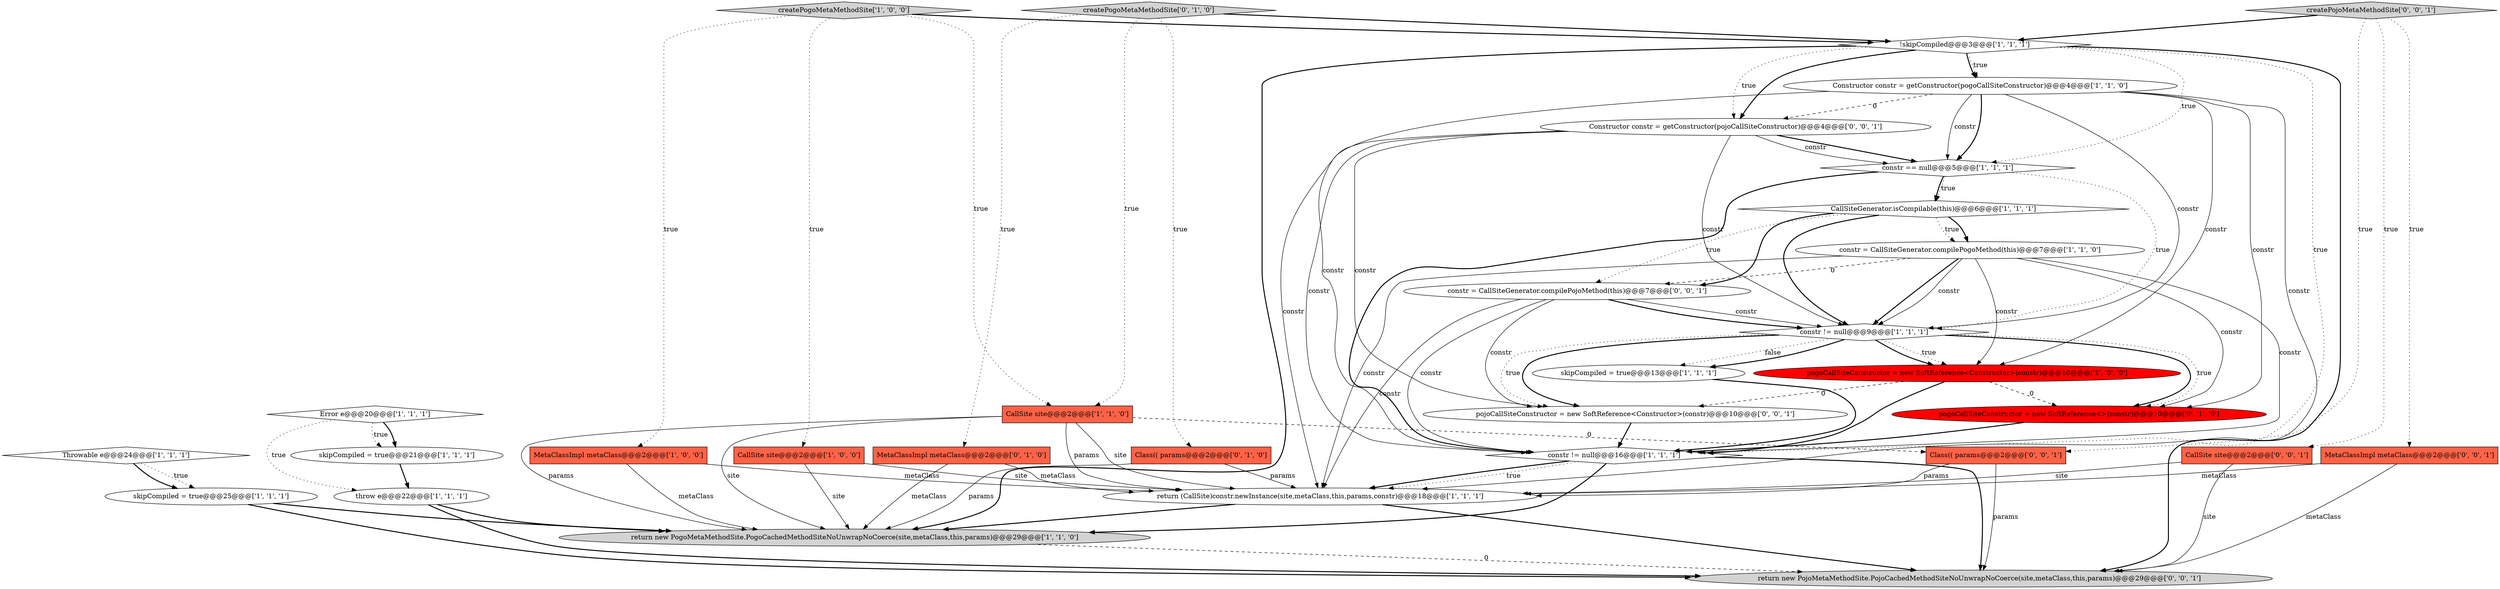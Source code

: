 digraph {
8 [style = filled, label = "constr == null@@@5@@@['1', '1', '1']", fillcolor = white, shape = diamond image = "AAA0AAABBB1BBB"];
17 [style = filled, label = "return (CallSite)constr.newInstance(site,metaClass,this,params,constr)@@@18@@@['1', '1', '1']", fillcolor = white, shape = ellipse image = "AAA0AAABBB1BBB"];
1 [style = filled, label = "createPogoMetaMethodSite['1', '0', '0']", fillcolor = lightgray, shape = diamond image = "AAA0AAABBB1BBB"];
23 [style = filled, label = "createPogoMetaMethodSite['0', '1', '0']", fillcolor = lightgray, shape = diamond image = "AAA0AAABBB2BBB"];
31 [style = filled, label = "Class(( params@@@2@@@['0', '0', '1']", fillcolor = tomato, shape = box image = "AAA0AAABBB3BBB"];
21 [style = filled, label = "MetaClassImpl metaClass@@@2@@@['0', '1', '0']", fillcolor = tomato, shape = box image = "AAA0AAABBB2BBB"];
18 [style = filled, label = "throw e@@@22@@@['1', '1', '1']", fillcolor = white, shape = ellipse image = "AAA0AAABBB1BBB"];
16 [style = filled, label = "skipCompiled = true@@@21@@@['1', '1', '1']", fillcolor = white, shape = ellipse image = "AAA0AAABBB1BBB"];
5 [style = filled, label = "constr != null@@@16@@@['1', '1', '1']", fillcolor = white, shape = diamond image = "AAA0AAABBB1BBB"];
28 [style = filled, label = "Constructor constr = getConstructor(pojoCallSiteConstructor)@@@4@@@['0', '0', '1']", fillcolor = white, shape = ellipse image = "AAA0AAABBB3BBB"];
14 [style = filled, label = "Error e@@@20@@@['1', '1', '1']", fillcolor = white, shape = diamond image = "AAA0AAABBB1BBB"];
3 [style = filled, label = "constr = CallSiteGenerator.compilePogoMethod(this)@@@7@@@['1', '1', '0']", fillcolor = white, shape = ellipse image = "AAA0AAABBB1BBB"];
11 [style = filled, label = "CallSite site@@@2@@@['1', '0', '0']", fillcolor = tomato, shape = box image = "AAA0AAABBB1BBB"];
7 [style = filled, label = "return new PogoMetaMethodSite.PogoCachedMethodSiteNoUnwrapNoCoerce(site,metaClass,this,params)@@@29@@@['1', '1', '0']", fillcolor = lightgray, shape = ellipse image = "AAA0AAABBB1BBB"];
24 [style = filled, label = "constr = CallSiteGenerator.compilePojoMethod(this)@@@7@@@['0', '0', '1']", fillcolor = white, shape = ellipse image = "AAA0AAABBB3BBB"];
30 [style = filled, label = "createPojoMetaMethodSite['0', '0', '1']", fillcolor = lightgray, shape = diamond image = "AAA0AAABBB3BBB"];
4 [style = filled, label = "constr != null@@@9@@@['1', '1', '1']", fillcolor = white, shape = diamond image = "AAA0AAABBB1BBB"];
10 [style = filled, label = "skipCompiled = true@@@13@@@['1', '1', '1']", fillcolor = white, shape = ellipse image = "AAA0AAABBB1BBB"];
12 [style = filled, label = "Constructor constr = getConstructor(pogoCallSiteConstructor)@@@4@@@['1', '1', '0']", fillcolor = white, shape = ellipse image = "AAA0AAABBB1BBB"];
25 [style = filled, label = "pojoCallSiteConstructor = new SoftReference<Constructor>(constr)@@@10@@@['0', '0', '1']", fillcolor = white, shape = ellipse image = "AAA0AAABBB3BBB"];
22 [style = filled, label = "Class(( params@@@2@@@['0', '1', '0']", fillcolor = tomato, shape = box image = "AAA0AAABBB2BBB"];
27 [style = filled, label = "MetaClassImpl metaClass@@@2@@@['0', '0', '1']", fillcolor = tomato, shape = box image = "AAA0AAABBB3BBB"];
26 [style = filled, label = "return new PojoMetaMethodSite.PojoCachedMethodSiteNoUnwrapNoCoerce(site,metaClass,this,params)@@@29@@@['0', '0', '1']", fillcolor = lightgray, shape = ellipse image = "AAA0AAABBB3BBB"];
2 [style = filled, label = "!skipCompiled@@@3@@@['1', '1', '1']", fillcolor = white, shape = diamond image = "AAA0AAABBB1BBB"];
13 [style = filled, label = "pogoCallSiteConstructor = new SoftReference<Constructor>(constr)@@@10@@@['1', '0', '0']", fillcolor = red, shape = ellipse image = "AAA1AAABBB1BBB"];
19 [style = filled, label = "Throwable e@@@24@@@['1', '1', '1']", fillcolor = white, shape = diamond image = "AAA0AAABBB1BBB"];
9 [style = filled, label = "CallSiteGenerator.isCompilable(this)@@@6@@@['1', '1', '1']", fillcolor = white, shape = diamond image = "AAA0AAABBB1BBB"];
0 [style = filled, label = "MetaClassImpl metaClass@@@2@@@['1', '0', '0']", fillcolor = tomato, shape = box image = "AAA0AAABBB1BBB"];
29 [style = filled, label = "CallSite site@@@2@@@['0', '0', '1']", fillcolor = tomato, shape = box image = "AAA0AAABBB3BBB"];
6 [style = filled, label = "skipCompiled = true@@@25@@@['1', '1', '1']", fillcolor = white, shape = ellipse image = "AAA0AAABBB1BBB"];
20 [style = filled, label = "pogoCallSiteConstructor = new SoftReference<>(constr)@@@10@@@['0', '1', '0']", fillcolor = red, shape = ellipse image = "AAA1AAABBB2BBB"];
15 [style = filled, label = "CallSite site@@@2@@@['1', '1', '0']", fillcolor = tomato, shape = box image = "AAA0AAABBB1BBB"];
3->20 [style = solid, label="constr"];
2->26 [style = bold, label=""];
3->17 [style = solid, label="constr"];
4->25 [style = bold, label=""];
23->22 [style = dotted, label="true"];
11->7 [style = solid, label="site"];
13->20 [style = dashed, label="0"];
29->26 [style = solid, label="site"];
13->25 [style = dashed, label="0"];
21->7 [style = solid, label="metaClass"];
3->4 [style = bold, label=""];
8->4 [style = dotted, label="true"];
24->4 [style = solid, label="constr"];
24->17 [style = solid, label="constr"];
15->31 [style = dashed, label="0"];
23->15 [style = dotted, label="true"];
29->17 [style = solid, label="site"];
1->0 [style = dotted, label="true"];
7->26 [style = dashed, label="0"];
4->10 [style = dotted, label="false"];
2->28 [style = bold, label=""];
14->18 [style = dotted, label="true"];
9->24 [style = bold, label=""];
2->8 [style = dotted, label="true"];
14->16 [style = bold, label=""];
15->17 [style = solid, label="params"];
3->24 [style = dashed, label="0"];
23->21 [style = dotted, label="true"];
24->25 [style = solid, label="constr"];
19->6 [style = bold, label=""];
5->17 [style = bold, label=""];
2->28 [style = dotted, label="true"];
12->20 [style = solid, label="constr"];
4->13 [style = dotted, label="true"];
30->29 [style = dotted, label="true"];
31->17 [style = solid, label="params"];
9->24 [style = dotted, label="true"];
15->17 [style = solid, label="site"];
22->7 [style = solid, label="params"];
1->15 [style = dotted, label="true"];
3->5 [style = solid, label="constr"];
2->12 [style = dotted, label="true"];
13->5 [style = bold, label=""];
5->7 [style = bold, label=""];
27->17 [style = solid, label="metaClass"];
18->7 [style = bold, label=""];
3->13 [style = solid, label="constr"];
6->7 [style = bold, label=""];
9->3 [style = dotted, label="true"];
28->25 [style = solid, label="constr"];
4->10 [style = bold, label=""];
11->17 [style = solid, label="site"];
16->18 [style = bold, label=""];
6->26 [style = bold, label=""];
0->7 [style = solid, label="metaClass"];
4->13 [style = bold, label=""];
18->26 [style = bold, label=""];
5->26 [style = bold, label=""];
24->5 [style = solid, label="constr"];
31->26 [style = solid, label="params"];
15->7 [style = solid, label="site"];
14->16 [style = dotted, label="true"];
12->8 [style = solid, label="constr"];
10->5 [style = bold, label=""];
22->17 [style = solid, label="params"];
12->13 [style = solid, label="constr"];
12->8 [style = bold, label=""];
28->8 [style = bold, label=""];
4->20 [style = bold, label=""];
9->3 [style = bold, label=""];
25->5 [style = bold, label=""];
1->2 [style = bold, label=""];
23->2 [style = bold, label=""];
8->9 [style = dotted, label="true"];
2->5 [style = dotted, label="true"];
3->4 [style = solid, label="constr"];
15->7 [style = solid, label="params"];
30->31 [style = dotted, label="true"];
5->17 [style = dotted, label="true"];
17->26 [style = bold, label=""];
12->17 [style = solid, label="constr"];
30->27 [style = dotted, label="true"];
12->4 [style = solid, label="constr"];
9->4 [style = bold, label=""];
1->11 [style = dotted, label="true"];
4->20 [style = dotted, label="true"];
4->25 [style = dotted, label="true"];
28->17 [style = solid, label="constr"];
28->8 [style = solid, label="constr"];
2->12 [style = bold, label=""];
20->5 [style = bold, label=""];
17->7 [style = bold, label=""];
28->4 [style = solid, label="constr"];
24->4 [style = bold, label=""];
8->5 [style = bold, label=""];
12->28 [style = dashed, label="0"];
27->26 [style = solid, label="metaClass"];
8->9 [style = bold, label=""];
19->6 [style = dotted, label="true"];
2->7 [style = bold, label=""];
30->2 [style = bold, label=""];
12->5 [style = solid, label="constr"];
21->17 [style = solid, label="metaClass"];
28->5 [style = solid, label="constr"];
0->17 [style = solid, label="metaClass"];
}
